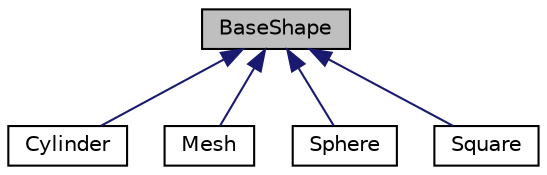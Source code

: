 digraph "BaseShape"
{
  edge [fontname="Helvetica",fontsize="10",labelfontname="Helvetica",labelfontsize="10"];
  node [fontname="Helvetica",fontsize="10",shape=record];
  Node0 [label="BaseShape",height=0.2,width=0.4,color="black", fillcolor="grey75", style="filled", fontcolor="black"];
  Node0 -> Node1 [dir="back",color="midnightblue",fontsize="10",style="solid",fontname="Helvetica"];
  Node1 [label="Cylinder",height=0.2,width=0.4,color="black", fillcolor="white", style="filled",URL="$classCylinder.html",tooltip="A cylinder in 3D space,. "];
  Node0 -> Node2 [dir="back",color="midnightblue",fontsize="10",style="solid",fontname="Helvetica"];
  Node2 [label="Mesh",height=0.2,width=0.4,color="black", fillcolor="white", style="filled",URL="$classMesh.html",tooltip="A triangle mesh in 3D space. "];
  Node0 -> Node3 [dir="back",color="midnightblue",fontsize="10",style="solid",fontname="Helvetica"];
  Node3 [label="Sphere",height=0.2,width=0.4,color="black", fillcolor="white", style="filled",URL="$classSphere.html",tooltip="A sphere in 3D space, consisting of a center and radius. "];
  Node0 -> Node4 [dir="back",color="midnightblue",fontsize="10",style="solid",fontname="Helvetica"];
  Node4 [label="Square",height=0.2,width=0.4,color="black", fillcolor="white", style="filled",URL="$classSquare.html",tooltip="A cube in 3D space,. "];
}
